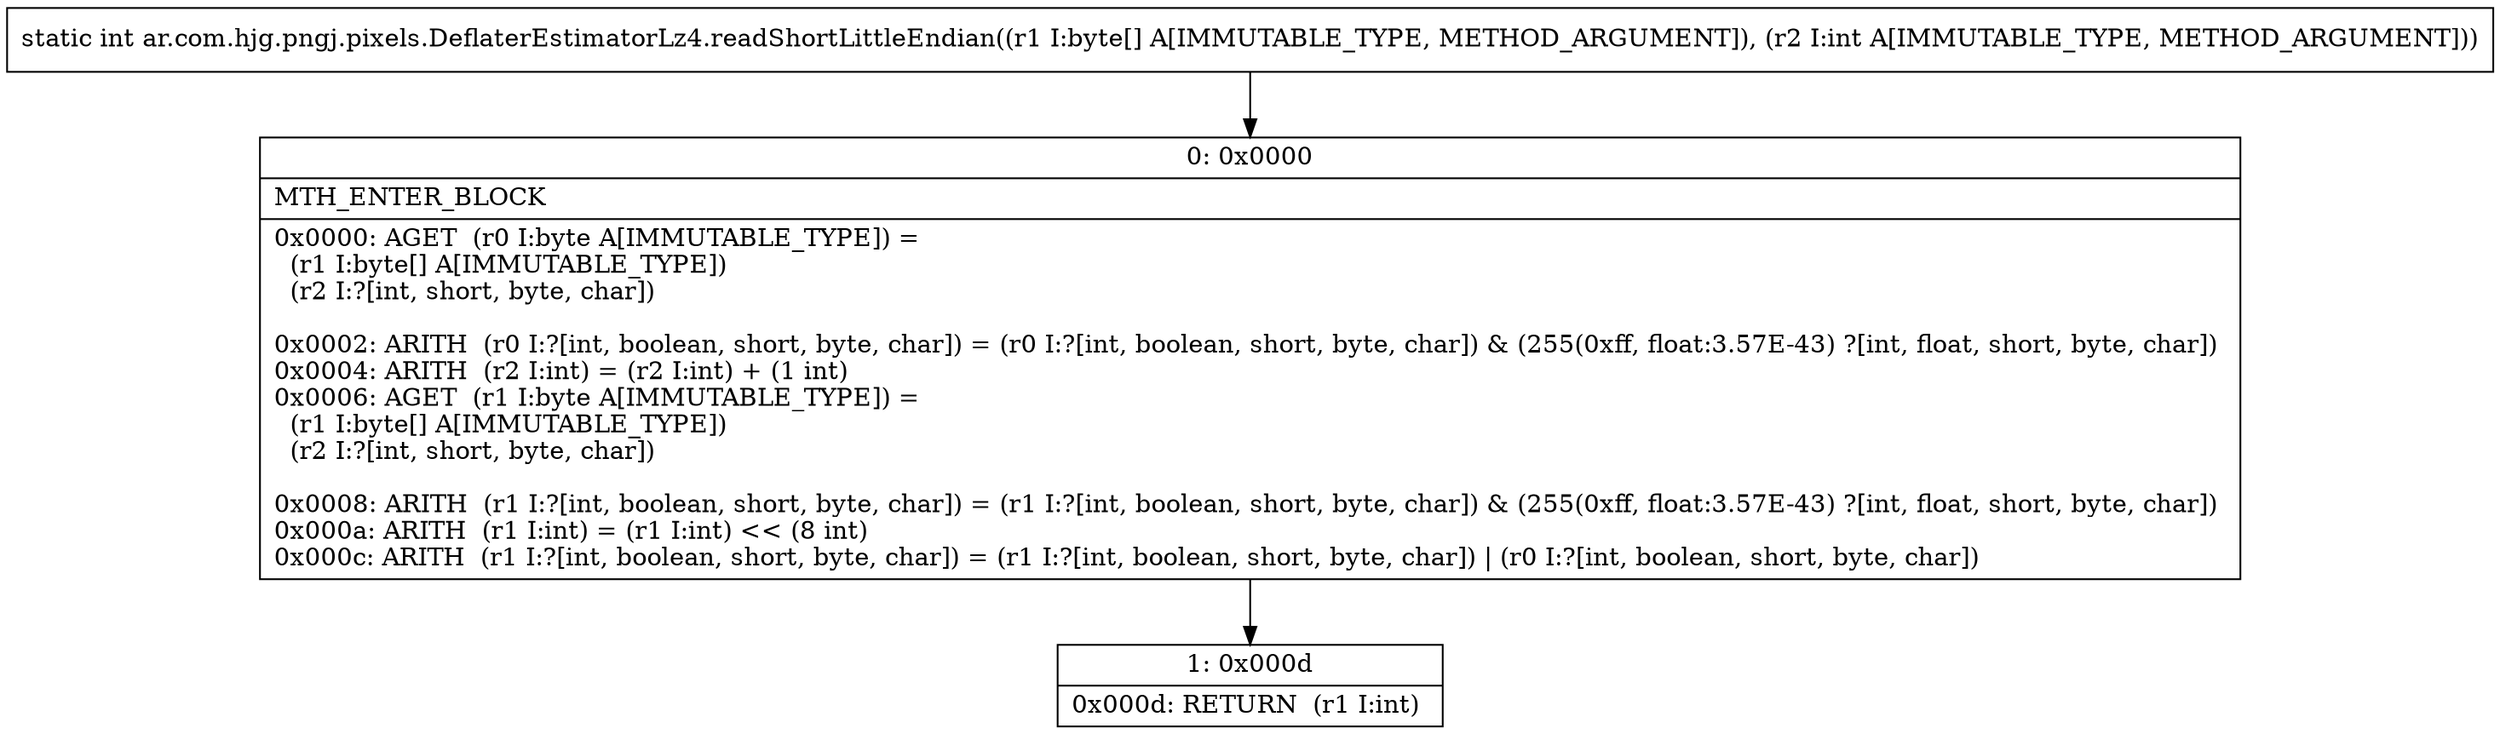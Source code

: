 digraph "CFG forar.com.hjg.pngj.pixels.DeflaterEstimatorLz4.readShortLittleEndian([BI)I" {
Node_0 [shape=record,label="{0\:\ 0x0000|MTH_ENTER_BLOCK\l|0x0000: AGET  (r0 I:byte A[IMMUTABLE_TYPE]) = \l  (r1 I:byte[] A[IMMUTABLE_TYPE])\l  (r2 I:?[int, short, byte, char])\l \l0x0002: ARITH  (r0 I:?[int, boolean, short, byte, char]) = (r0 I:?[int, boolean, short, byte, char]) & (255(0xff, float:3.57E\-43) ?[int, float, short, byte, char]) \l0x0004: ARITH  (r2 I:int) = (r2 I:int) + (1 int) \l0x0006: AGET  (r1 I:byte A[IMMUTABLE_TYPE]) = \l  (r1 I:byte[] A[IMMUTABLE_TYPE])\l  (r2 I:?[int, short, byte, char])\l \l0x0008: ARITH  (r1 I:?[int, boolean, short, byte, char]) = (r1 I:?[int, boolean, short, byte, char]) & (255(0xff, float:3.57E\-43) ?[int, float, short, byte, char]) \l0x000a: ARITH  (r1 I:int) = (r1 I:int) \<\< (8 int) \l0x000c: ARITH  (r1 I:?[int, boolean, short, byte, char]) = (r1 I:?[int, boolean, short, byte, char]) \| (r0 I:?[int, boolean, short, byte, char]) \l}"];
Node_1 [shape=record,label="{1\:\ 0x000d|0x000d: RETURN  (r1 I:int) \l}"];
MethodNode[shape=record,label="{static int ar.com.hjg.pngj.pixels.DeflaterEstimatorLz4.readShortLittleEndian((r1 I:byte[] A[IMMUTABLE_TYPE, METHOD_ARGUMENT]), (r2 I:int A[IMMUTABLE_TYPE, METHOD_ARGUMENT])) }"];
MethodNode -> Node_0;
Node_0 -> Node_1;
}

